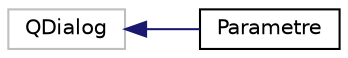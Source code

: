 digraph "Graphe hiérarchique des classes"
{
  edge [fontname="Helvetica",fontsize="10",labelfontname="Helvetica",labelfontsize="10"];
  node [fontname="Helvetica",fontsize="10",shape=record];
  rankdir="LR";
  Node36 [label="QDialog",height=0.2,width=0.4,color="grey75", fillcolor="white", style="filled"];
  Node36 -> Node0 [dir="back",color="midnightblue",fontsize="10",style="solid",fontname="Helvetica"];
  Node0 [label="Parametre",height=0.2,width=0.4,color="black", fillcolor="white", style="filled",URL="$class_parametre.html"];
}

